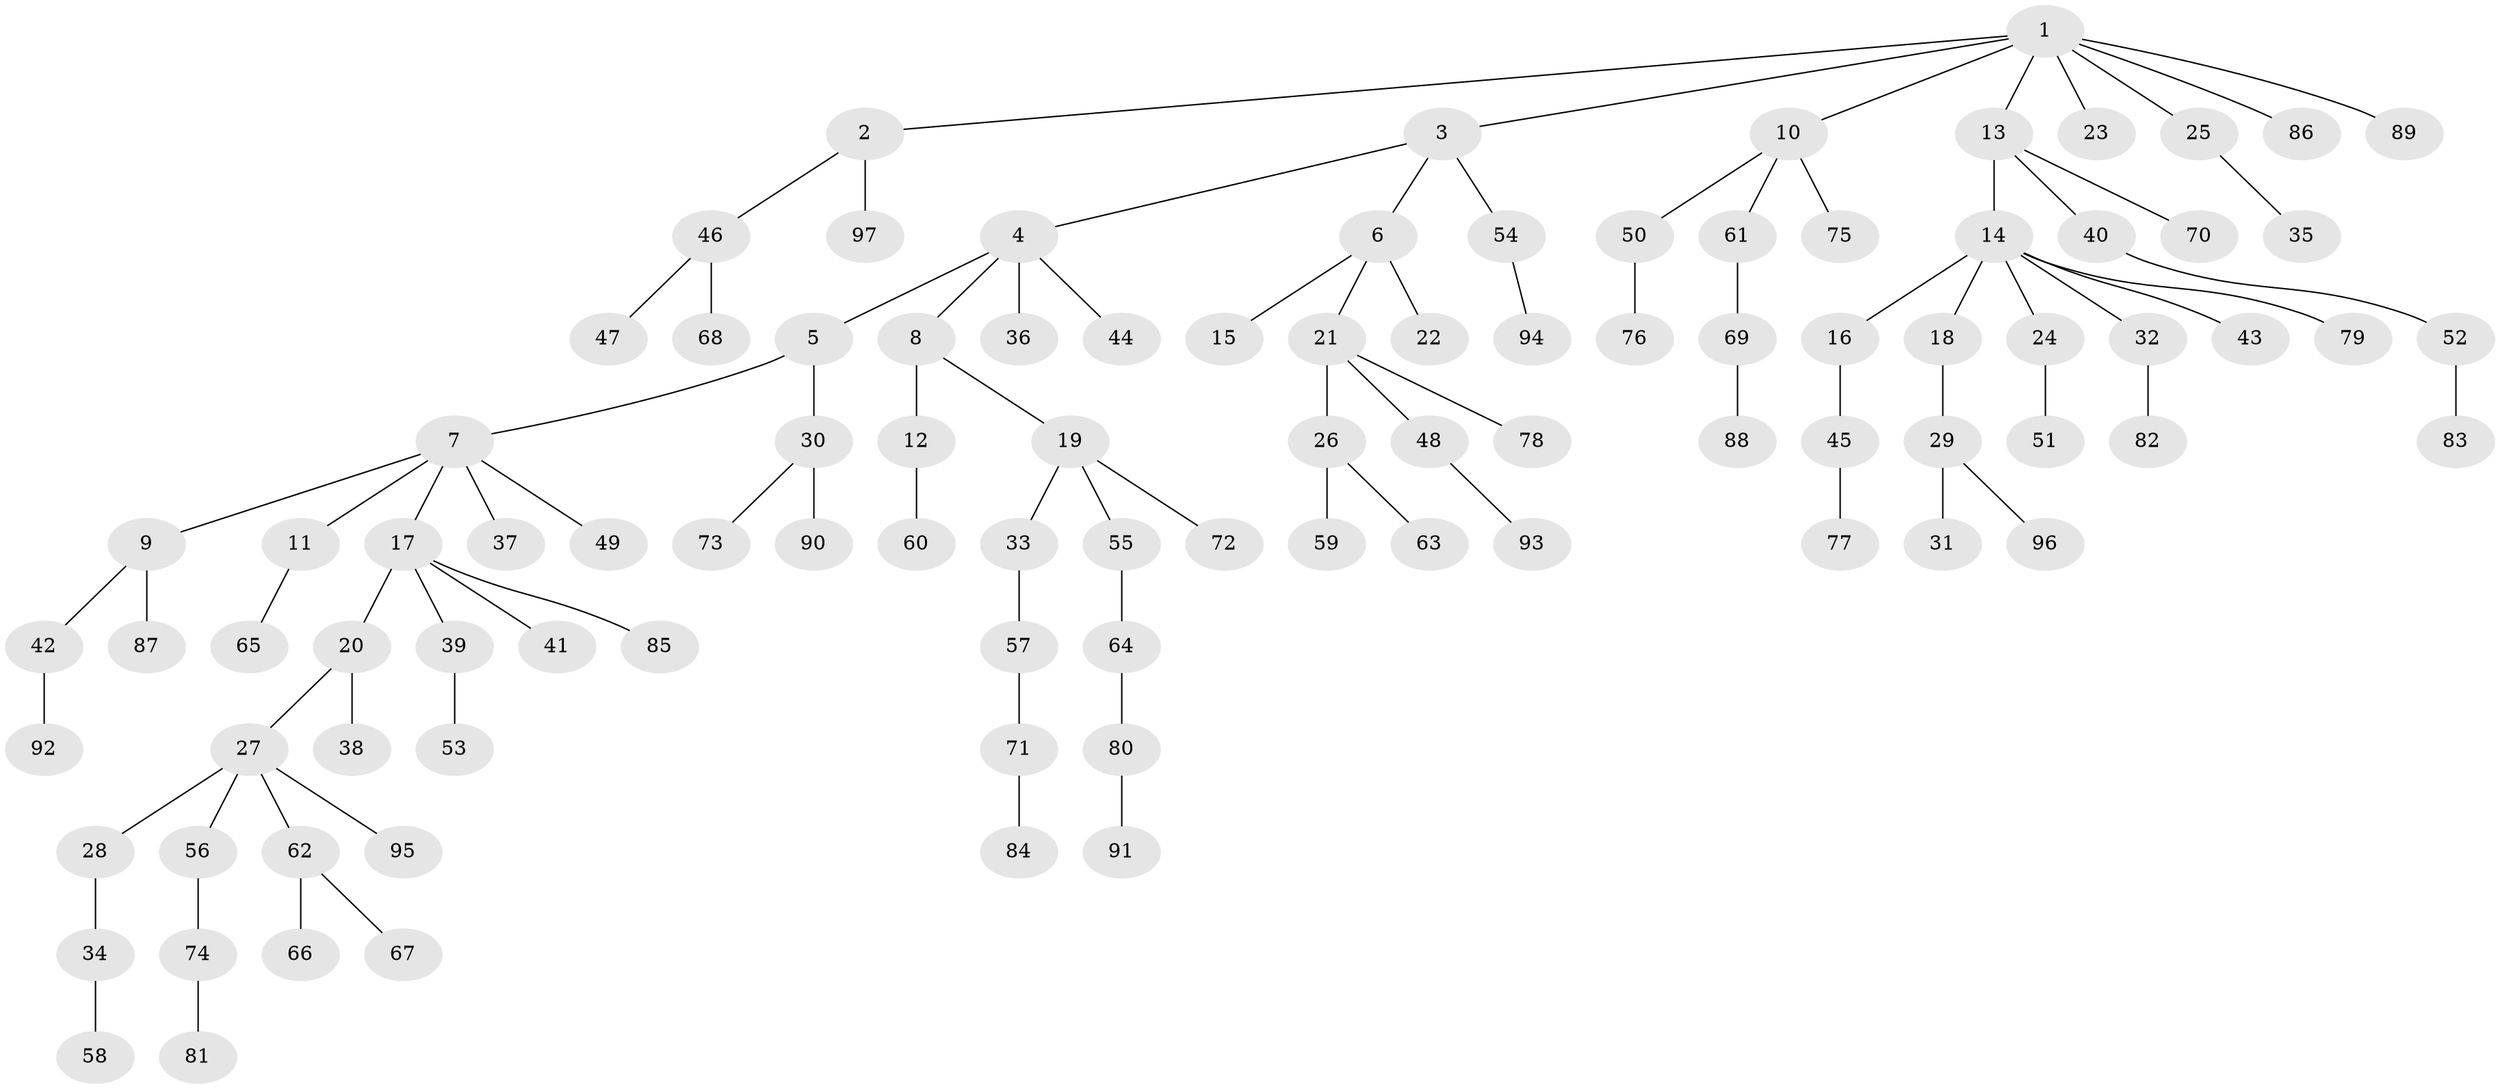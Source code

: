 // coarse degree distribution, {4: 0.029850746268656716, 1: 0.5970149253731343, 2: 0.2537313432835821, 5: 0.05970149253731343, 6: 0.029850746268656716, 8: 0.014925373134328358, 10: 0.014925373134328358}
// Generated by graph-tools (version 1.1) at 2025/56/03/04/25 21:56:45]
// undirected, 97 vertices, 96 edges
graph export_dot {
graph [start="1"]
  node [color=gray90,style=filled];
  1;
  2;
  3;
  4;
  5;
  6;
  7;
  8;
  9;
  10;
  11;
  12;
  13;
  14;
  15;
  16;
  17;
  18;
  19;
  20;
  21;
  22;
  23;
  24;
  25;
  26;
  27;
  28;
  29;
  30;
  31;
  32;
  33;
  34;
  35;
  36;
  37;
  38;
  39;
  40;
  41;
  42;
  43;
  44;
  45;
  46;
  47;
  48;
  49;
  50;
  51;
  52;
  53;
  54;
  55;
  56;
  57;
  58;
  59;
  60;
  61;
  62;
  63;
  64;
  65;
  66;
  67;
  68;
  69;
  70;
  71;
  72;
  73;
  74;
  75;
  76;
  77;
  78;
  79;
  80;
  81;
  82;
  83;
  84;
  85;
  86;
  87;
  88;
  89;
  90;
  91;
  92;
  93;
  94;
  95;
  96;
  97;
  1 -- 2;
  1 -- 3;
  1 -- 10;
  1 -- 13;
  1 -- 23;
  1 -- 25;
  1 -- 86;
  1 -- 89;
  2 -- 46;
  2 -- 97;
  3 -- 4;
  3 -- 6;
  3 -- 54;
  4 -- 5;
  4 -- 8;
  4 -- 36;
  4 -- 44;
  5 -- 7;
  5 -- 30;
  6 -- 15;
  6 -- 21;
  6 -- 22;
  7 -- 9;
  7 -- 11;
  7 -- 17;
  7 -- 37;
  7 -- 49;
  8 -- 12;
  8 -- 19;
  9 -- 42;
  9 -- 87;
  10 -- 50;
  10 -- 61;
  10 -- 75;
  11 -- 65;
  12 -- 60;
  13 -- 14;
  13 -- 40;
  13 -- 70;
  14 -- 16;
  14 -- 18;
  14 -- 24;
  14 -- 32;
  14 -- 43;
  14 -- 79;
  16 -- 45;
  17 -- 20;
  17 -- 39;
  17 -- 41;
  17 -- 85;
  18 -- 29;
  19 -- 33;
  19 -- 55;
  19 -- 72;
  20 -- 27;
  20 -- 38;
  21 -- 26;
  21 -- 48;
  21 -- 78;
  24 -- 51;
  25 -- 35;
  26 -- 59;
  26 -- 63;
  27 -- 28;
  27 -- 56;
  27 -- 62;
  27 -- 95;
  28 -- 34;
  29 -- 31;
  29 -- 96;
  30 -- 73;
  30 -- 90;
  32 -- 82;
  33 -- 57;
  34 -- 58;
  39 -- 53;
  40 -- 52;
  42 -- 92;
  45 -- 77;
  46 -- 47;
  46 -- 68;
  48 -- 93;
  50 -- 76;
  52 -- 83;
  54 -- 94;
  55 -- 64;
  56 -- 74;
  57 -- 71;
  61 -- 69;
  62 -- 66;
  62 -- 67;
  64 -- 80;
  69 -- 88;
  71 -- 84;
  74 -- 81;
  80 -- 91;
}
